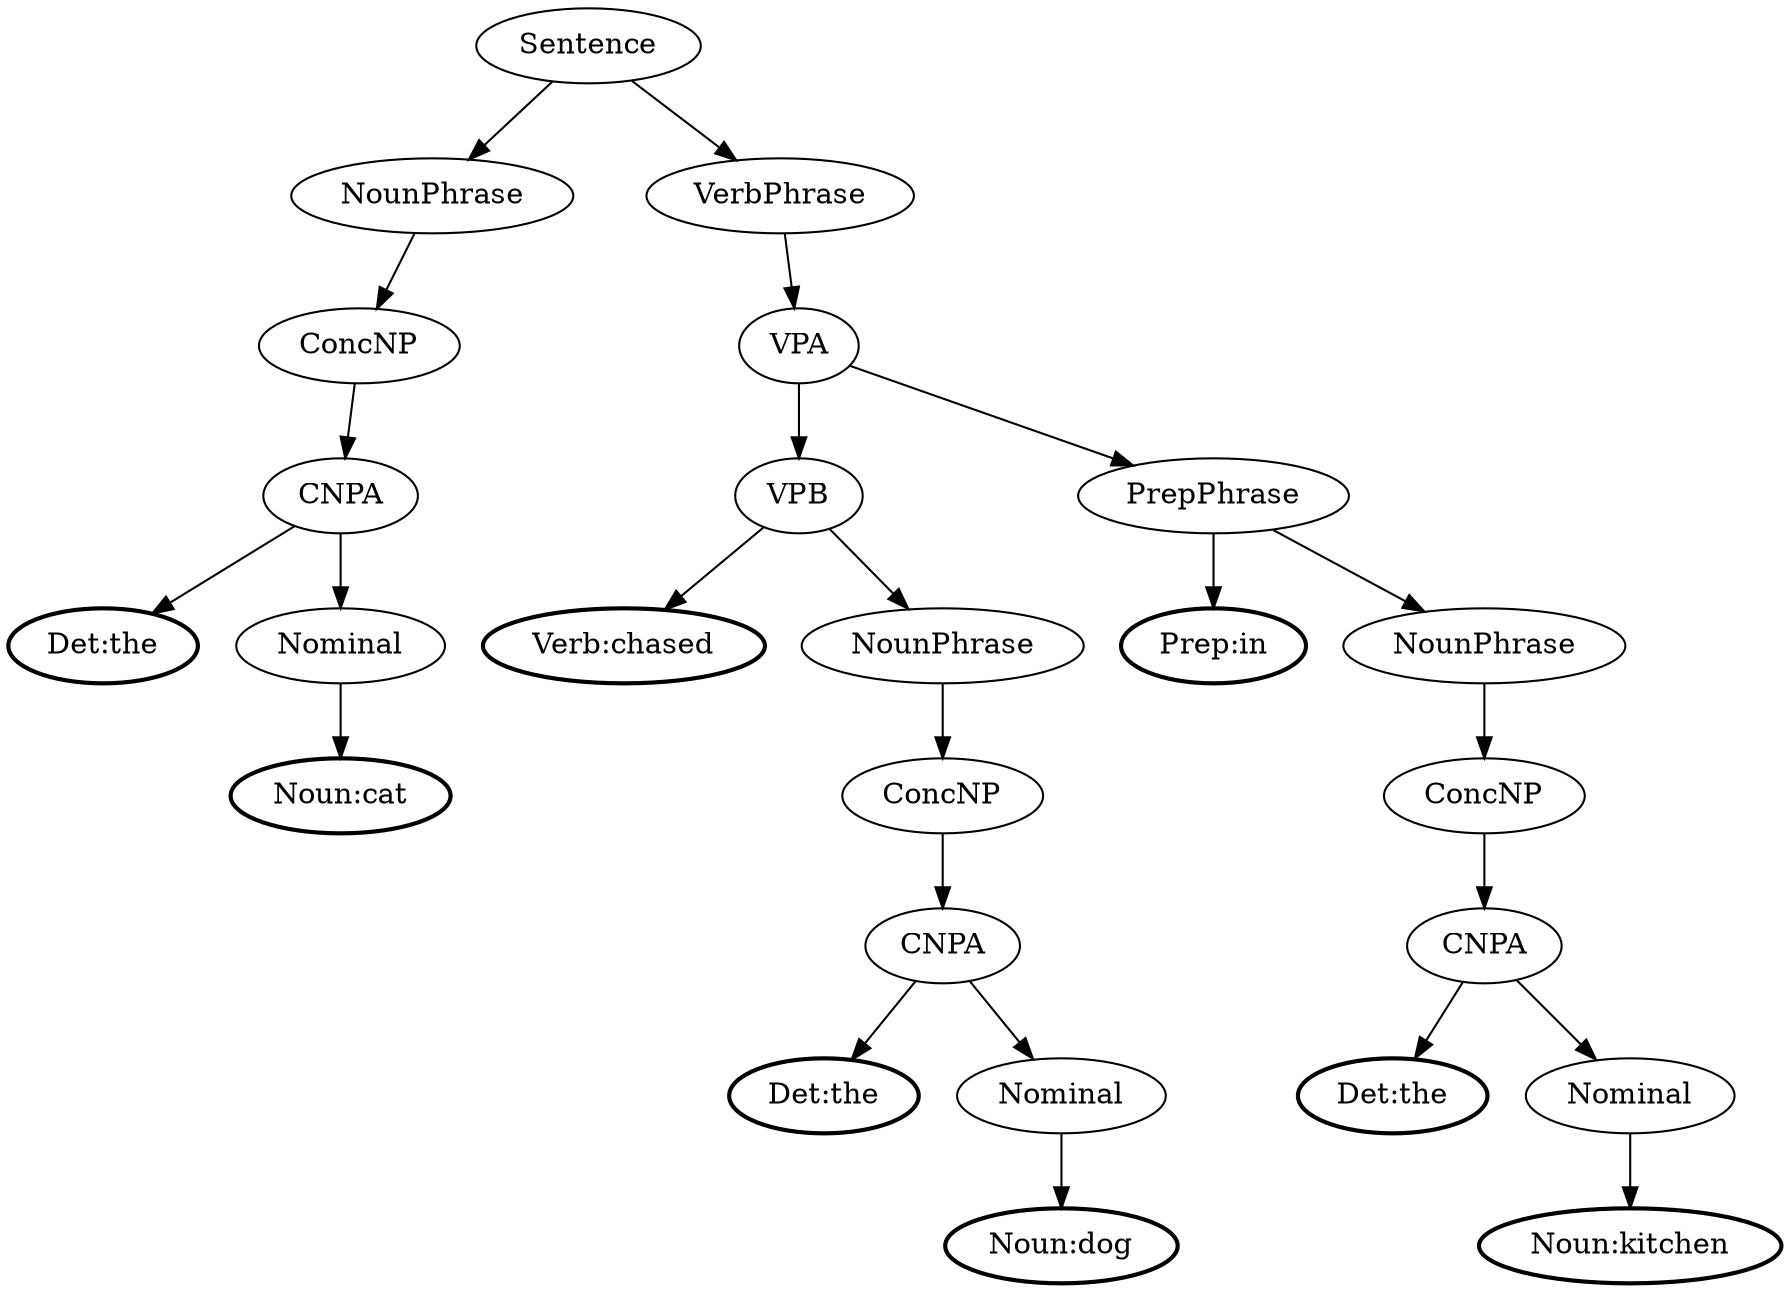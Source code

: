 digraph G {x54 [label = "Sentence"];
x54 -> x30;
x54 -> x53;
x30 [label = "NounPhrase"];
x30 -> x29;
x29 [label = "ConcNP"];
x29 -> x28;
x28 [label = "CNPA"];
x28 -> x0;
x28 -> x4;
x0 [style=bold, label = "Det:the"];x4 [label = "Nominal"];
x4 -> x2;
x2 [style=bold, label = "Noun:cat"];x53 [label = "VerbPhrase"];
x53 -> x51;
x51 [label = "VPA"];
x51 -> x41;
x51 -> x44;
x41 [label = "VPB"];
x41 -> x7;
x41 -> x33;
x7 [style=bold, label = "Verb:chased"];x33 [label = "NounPhrase"];
x33 -> x32;
x32 [label = "ConcNP"];
x32 -> x31;
x31 [label = "CNPA"];
x31 -> x13;
x31 -> x17;
x13 [style=bold, label = "Det:the"];x17 [label = "Nominal"];
x17 -> x15;
x15 [style=bold, label = "Noun:dog"];x44 [label = "PrepPhrase"];
x44 -> x23;
x44 -> x39;
x23 [style=bold, label = "Prep:in"];x39 [label = "NounPhrase"];
x39 -> x38;
x38 [label = "ConcNP"];
x38 -> x37;
x37 [label = "CNPA"];
x37 -> x25;
x37 -> x27;
x25 [style=bold, label = "Det:the"];x27 [label = "Nominal"];
x27 -> x26;
x26 [style=bold, label = "Noun:kitchen"];}
